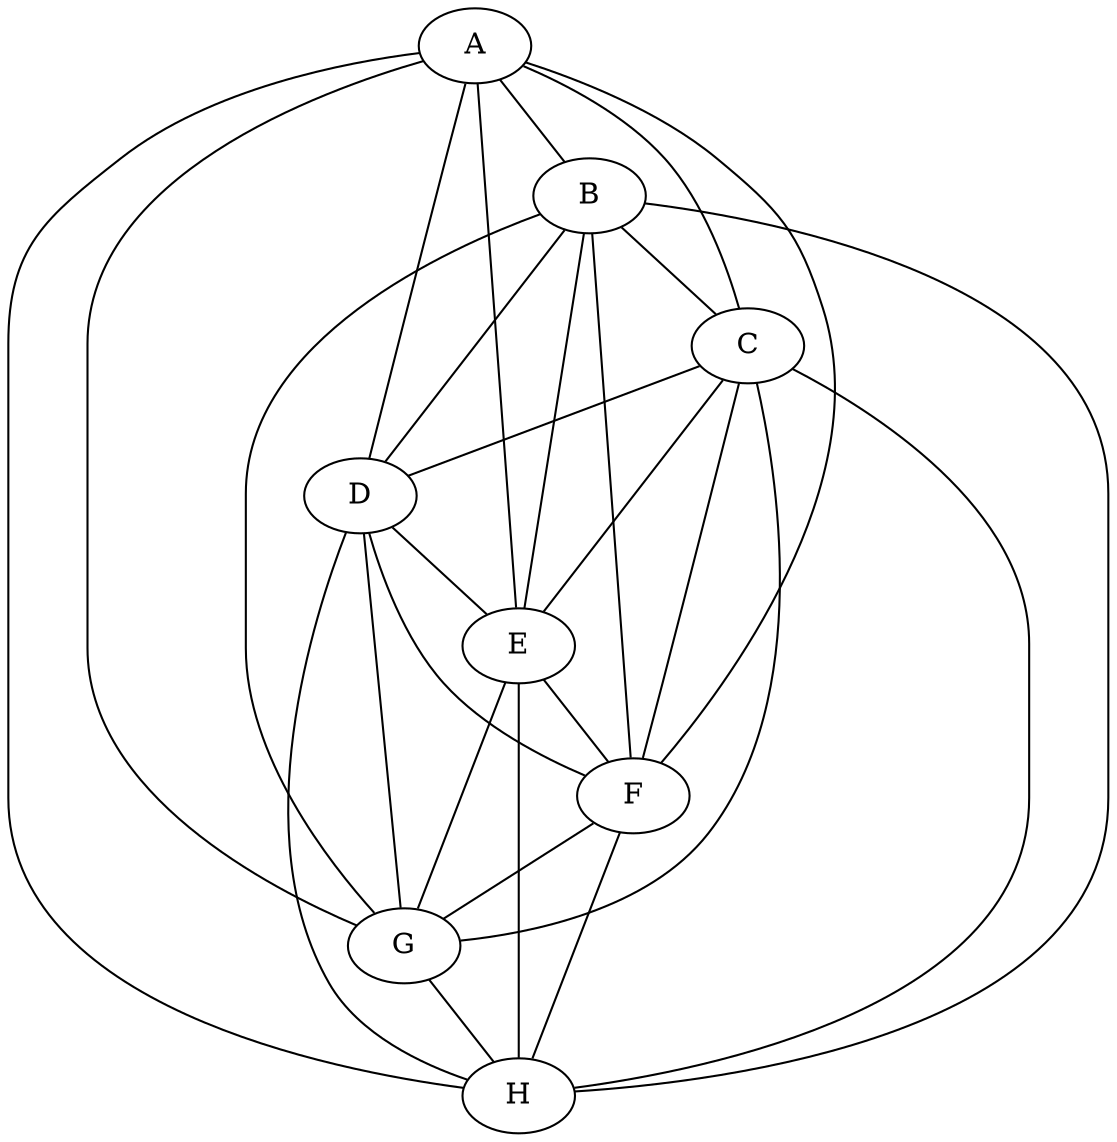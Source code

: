 strict graph "cordal" {
    A -- B
    A -- C
    A -- D
    A -- E
    A -- F
    A -- G
    A -- H
    B -- C
    B -- D
    B -- E
    B -- F
    B -- G
    B -- H
    C -- D
    C -- E
    C -- F
    C -- G
    C -- H
    D -- E
    D -- F
    D -- G
    D -- H
    E -- H
    E -- G
    E -- F
    F -- G
    F -- H
    G -- H
}
